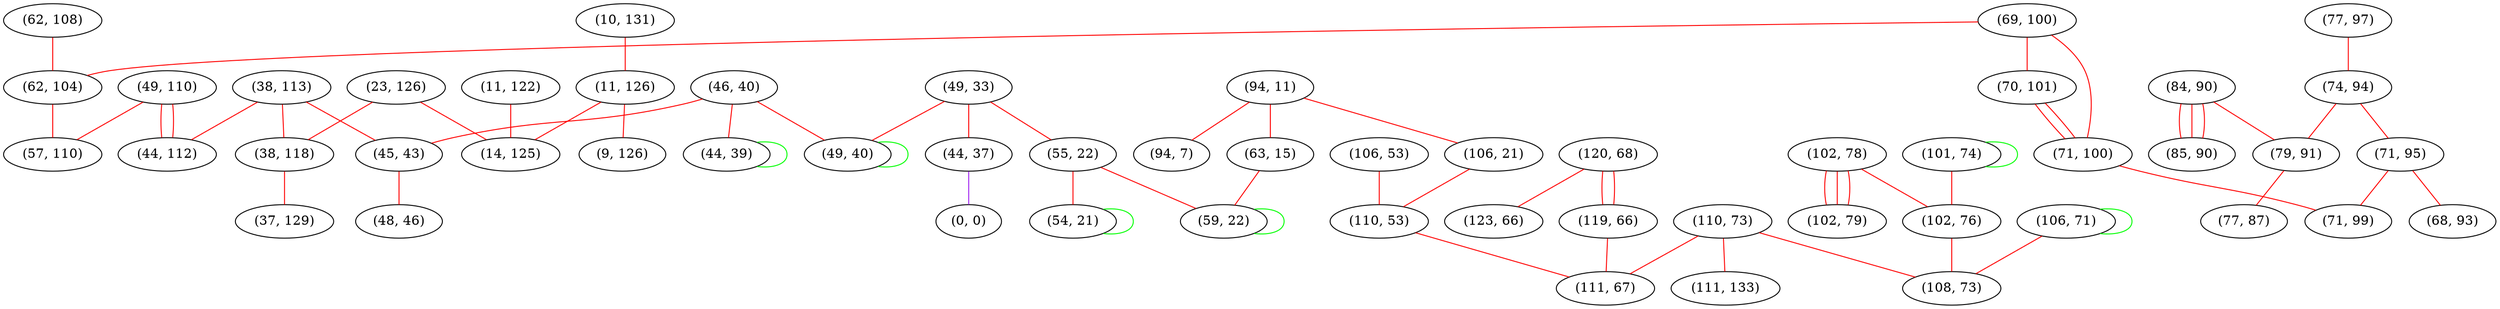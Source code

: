 graph "" {
"(62, 108)";
"(23, 126)";
"(101, 74)";
"(77, 97)";
"(49, 33)";
"(44, 37)";
"(0, 0)";
"(38, 113)";
"(10, 131)";
"(84, 90)";
"(69, 100)";
"(74, 94)";
"(11, 126)";
"(55, 22)";
"(79, 91)";
"(102, 78)";
"(120, 68)";
"(94, 11)";
"(11, 122)";
"(38, 118)";
"(37, 129)";
"(110, 73)";
"(49, 110)";
"(46, 40)";
"(70, 101)";
"(45, 43)";
"(49, 40)";
"(102, 76)";
"(85, 90)";
"(106, 71)";
"(44, 39)";
"(119, 66)";
"(62, 104)";
"(71, 100)";
"(106, 53)";
"(57, 110)";
"(71, 95)";
"(44, 112)";
"(48, 46)";
"(102, 79)";
"(123, 66)";
"(54, 21)";
"(68, 93)";
"(71, 99)";
"(77, 87)";
"(94, 7)";
"(108, 73)";
"(63, 15)";
"(106, 21)";
"(59, 22)";
"(110, 53)";
"(111, 67)";
"(9, 126)";
"(111, 133)";
"(14, 125)";
"(62, 108)" -- "(62, 104)"  [color=red, key=0, weight=1];
"(23, 126)" -- "(14, 125)"  [color=red, key=0, weight=1];
"(23, 126)" -- "(38, 118)"  [color=red, key=0, weight=1];
"(101, 74)" -- "(102, 76)"  [color=red, key=0, weight=1];
"(101, 74)" -- "(101, 74)"  [color=green, key=0, weight=2];
"(77, 97)" -- "(74, 94)"  [color=red, key=0, weight=1];
"(49, 33)" -- "(44, 37)"  [color=red, key=0, weight=1];
"(49, 33)" -- "(49, 40)"  [color=red, key=0, weight=1];
"(49, 33)" -- "(55, 22)"  [color=red, key=0, weight=1];
"(44, 37)" -- "(0, 0)"  [color=purple, key=0, weight=4];
"(38, 113)" -- "(45, 43)"  [color=red, key=0, weight=1];
"(38, 113)" -- "(44, 112)"  [color=red, key=0, weight=1];
"(38, 113)" -- "(38, 118)"  [color=red, key=0, weight=1];
"(10, 131)" -- "(11, 126)"  [color=red, key=0, weight=1];
"(84, 90)" -- "(79, 91)"  [color=red, key=0, weight=1];
"(84, 90)" -- "(85, 90)"  [color=red, key=0, weight=1];
"(84, 90)" -- "(85, 90)"  [color=red, key=1, weight=1];
"(84, 90)" -- "(85, 90)"  [color=red, key=2, weight=1];
"(69, 100)" -- "(71, 100)"  [color=red, key=0, weight=1];
"(69, 100)" -- "(62, 104)"  [color=red, key=0, weight=1];
"(69, 100)" -- "(70, 101)"  [color=red, key=0, weight=1];
"(74, 94)" -- "(71, 95)"  [color=red, key=0, weight=1];
"(74, 94)" -- "(79, 91)"  [color=red, key=0, weight=1];
"(11, 126)" -- "(9, 126)"  [color=red, key=0, weight=1];
"(11, 126)" -- "(14, 125)"  [color=red, key=0, weight=1];
"(55, 22)" -- "(54, 21)"  [color=red, key=0, weight=1];
"(55, 22)" -- "(59, 22)"  [color=red, key=0, weight=1];
"(79, 91)" -- "(77, 87)"  [color=red, key=0, weight=1];
"(102, 78)" -- "(102, 76)"  [color=red, key=0, weight=1];
"(102, 78)" -- "(102, 79)"  [color=red, key=0, weight=1];
"(102, 78)" -- "(102, 79)"  [color=red, key=1, weight=1];
"(102, 78)" -- "(102, 79)"  [color=red, key=2, weight=1];
"(120, 68)" -- "(123, 66)"  [color=red, key=0, weight=1];
"(120, 68)" -- "(119, 66)"  [color=red, key=0, weight=1];
"(120, 68)" -- "(119, 66)"  [color=red, key=1, weight=1];
"(94, 11)" -- "(106, 21)"  [color=red, key=0, weight=1];
"(94, 11)" -- "(94, 7)"  [color=red, key=0, weight=1];
"(94, 11)" -- "(63, 15)"  [color=red, key=0, weight=1];
"(11, 122)" -- "(14, 125)"  [color=red, key=0, weight=1];
"(38, 118)" -- "(37, 129)"  [color=red, key=0, weight=1];
"(110, 73)" -- "(111, 67)"  [color=red, key=0, weight=1];
"(110, 73)" -- "(111, 133)"  [color=red, key=0, weight=1];
"(110, 73)" -- "(108, 73)"  [color=red, key=0, weight=1];
"(49, 110)" -- "(57, 110)"  [color=red, key=0, weight=1];
"(49, 110)" -- "(44, 112)"  [color=red, key=0, weight=1];
"(49, 110)" -- "(44, 112)"  [color=red, key=1, weight=1];
"(46, 40)" -- "(49, 40)"  [color=red, key=0, weight=1];
"(46, 40)" -- "(44, 39)"  [color=red, key=0, weight=1];
"(46, 40)" -- "(45, 43)"  [color=red, key=0, weight=1];
"(70, 101)" -- "(71, 100)"  [color=red, key=0, weight=1];
"(70, 101)" -- "(71, 100)"  [color=red, key=1, weight=1];
"(45, 43)" -- "(48, 46)"  [color=red, key=0, weight=1];
"(49, 40)" -- "(49, 40)"  [color=green, key=0, weight=2];
"(102, 76)" -- "(108, 73)"  [color=red, key=0, weight=1];
"(106, 71)" -- "(106, 71)"  [color=green, key=0, weight=2];
"(106, 71)" -- "(108, 73)"  [color=red, key=0, weight=1];
"(44, 39)" -- "(44, 39)"  [color=green, key=0, weight=2];
"(119, 66)" -- "(111, 67)"  [color=red, key=0, weight=1];
"(62, 104)" -- "(57, 110)"  [color=red, key=0, weight=1];
"(71, 100)" -- "(71, 99)"  [color=red, key=0, weight=1];
"(106, 53)" -- "(110, 53)"  [color=red, key=0, weight=1];
"(71, 95)" -- "(68, 93)"  [color=red, key=0, weight=1];
"(71, 95)" -- "(71, 99)"  [color=red, key=0, weight=1];
"(54, 21)" -- "(54, 21)"  [color=green, key=0, weight=2];
"(63, 15)" -- "(59, 22)"  [color=red, key=0, weight=1];
"(106, 21)" -- "(110, 53)"  [color=red, key=0, weight=1];
"(59, 22)" -- "(59, 22)"  [color=green, key=0, weight=2];
"(110, 53)" -- "(111, 67)"  [color=red, key=0, weight=1];
}

